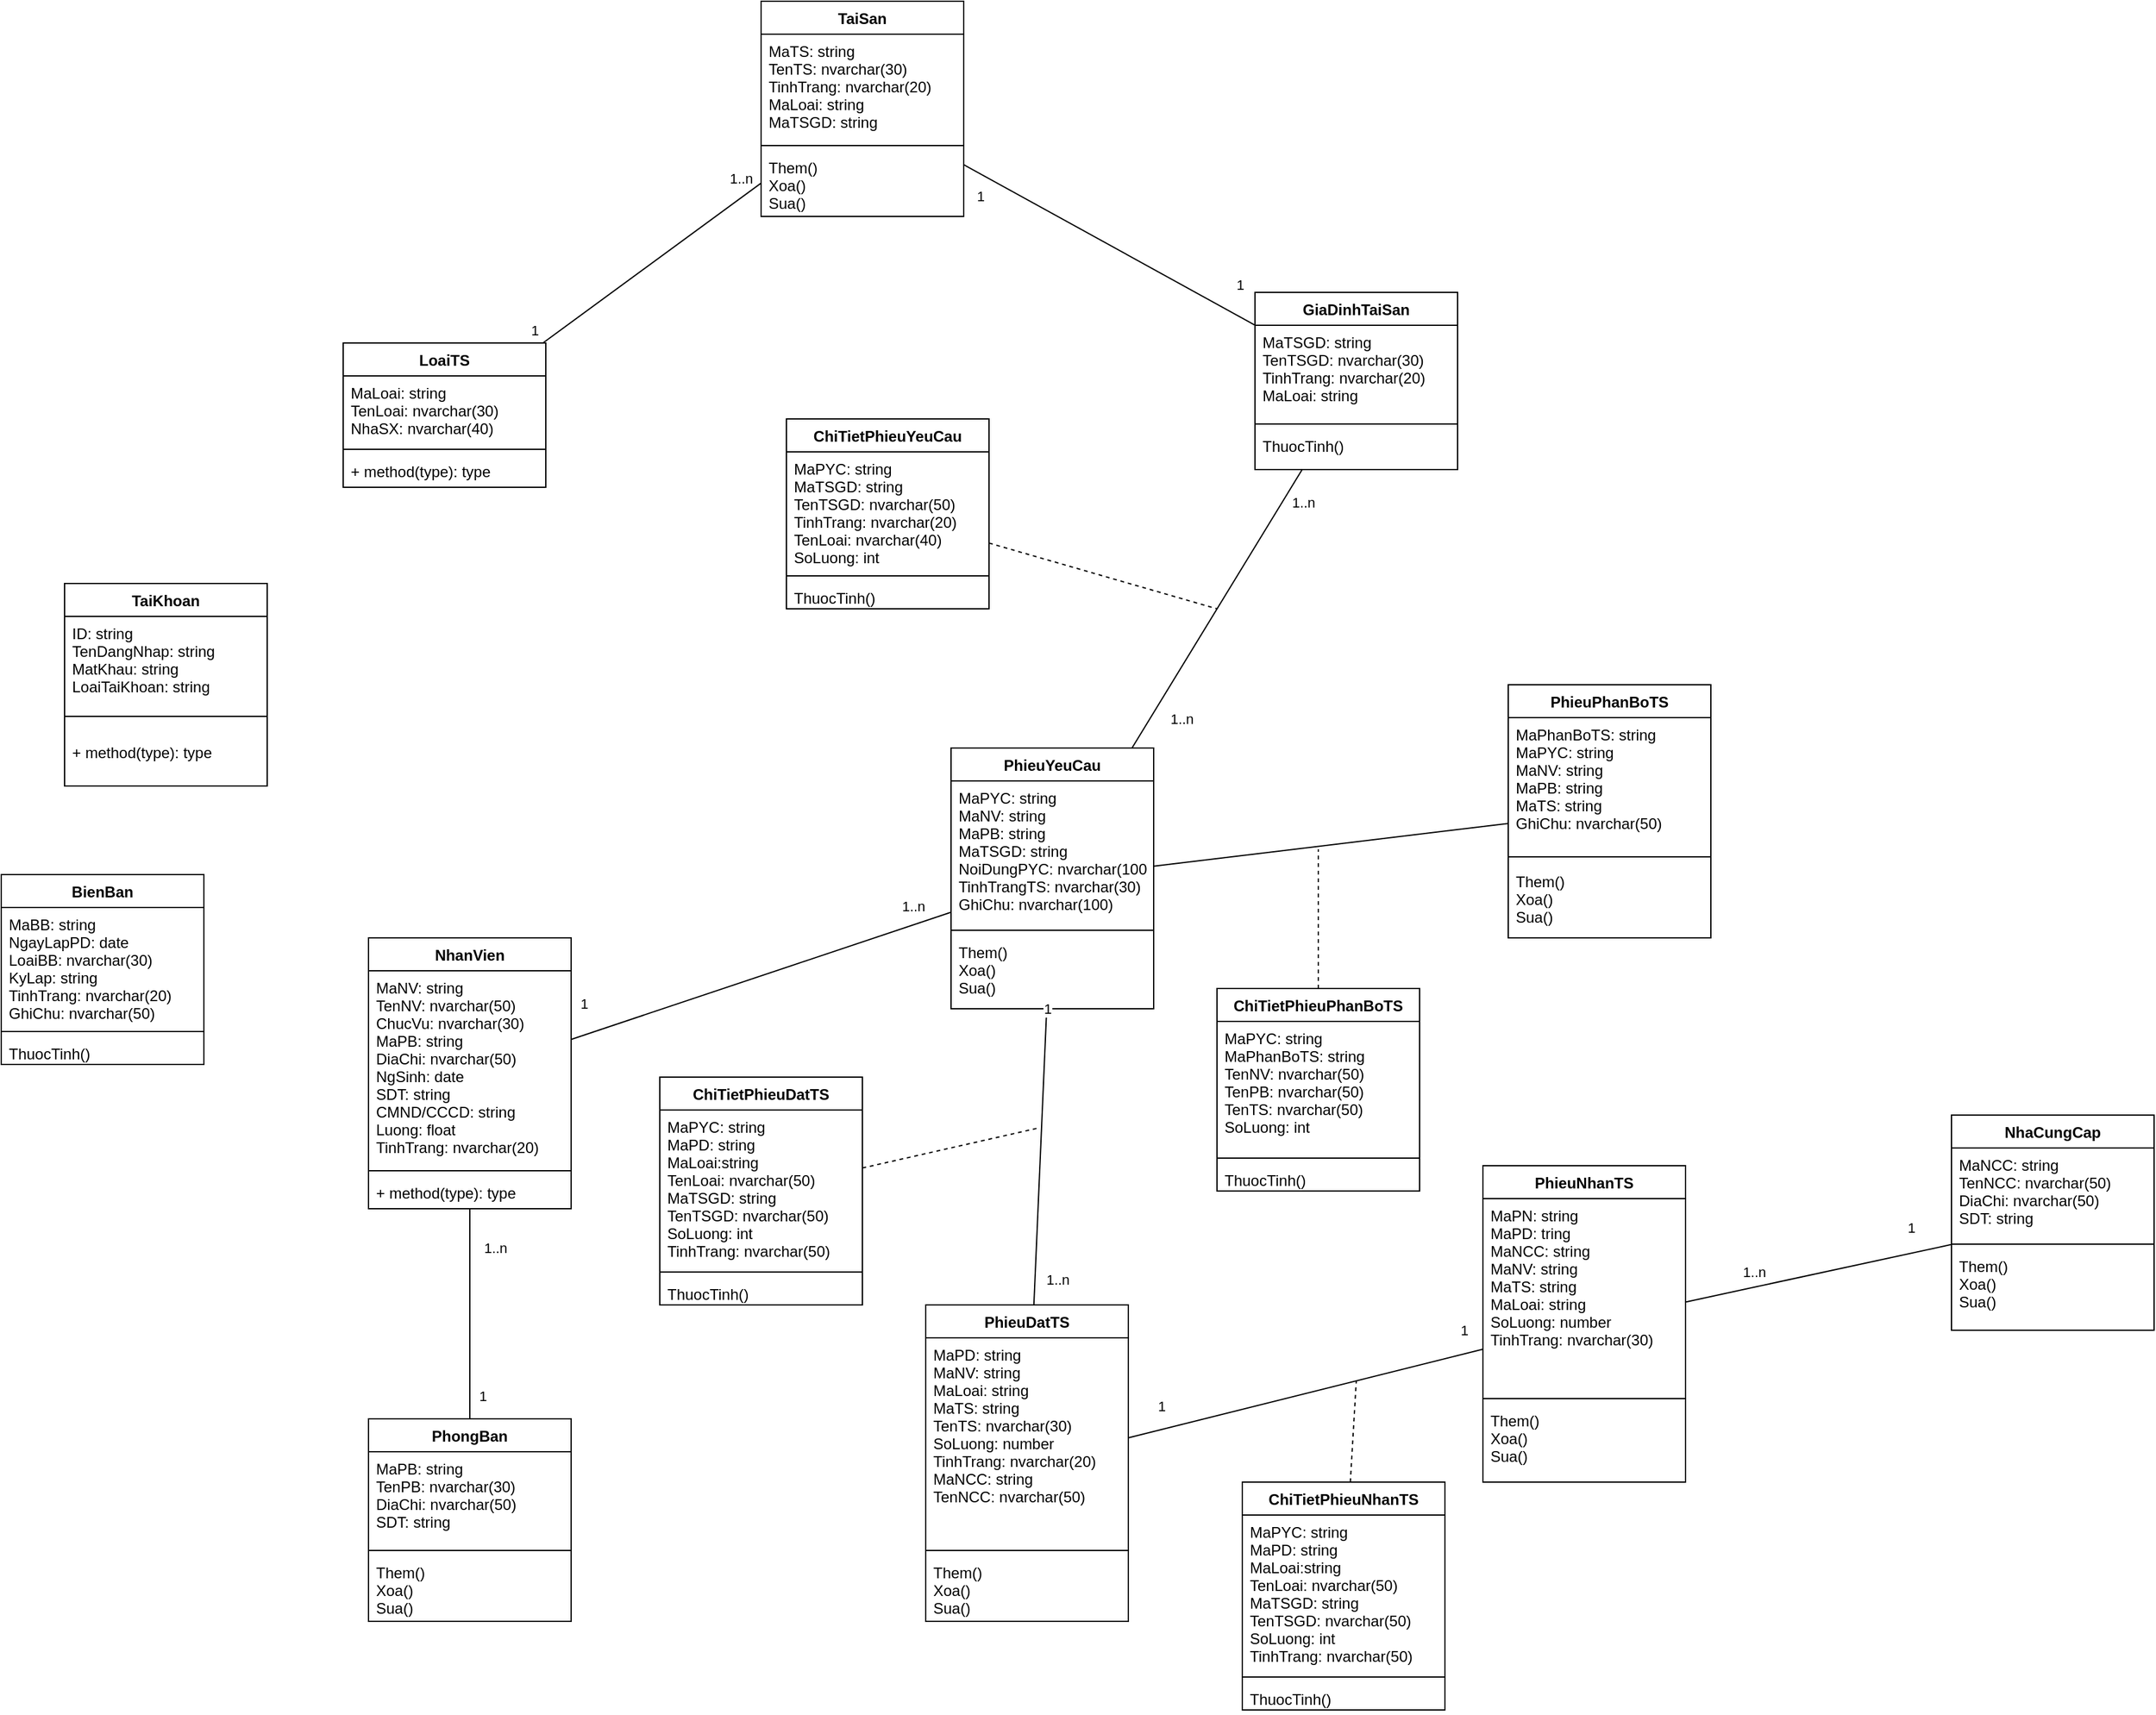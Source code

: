 <mxfile version="14.1.1" type="device"><diagram id="C5RBs43oDa-KdzZeNtuy" name="Page-1"><mxGraphModel dx="1775" dy="1783" grid="1" gridSize="10" guides="1" tooltips="1" connect="1" arrows="1" fold="1" page="1" pageScale="1" pageWidth="827" pageHeight="1169" math="0" shadow="0"><root><mxCell id="WIyWlLk6GJQsqaUBKTNV-0"/><mxCell id="WIyWlLk6GJQsqaUBKTNV-1" parent="WIyWlLk6GJQsqaUBKTNV-0"/><mxCell id="MiIawQDT_a8-We8FYFTB-9" value="NhanVien" style="swimlane;fontStyle=1;align=center;verticalAlign=top;childLayout=stackLayout;horizontal=1;startSize=26;horizontalStack=0;resizeParent=1;resizeParentMax=0;resizeLast=0;collapsible=1;marginBottom=0;" parent="WIyWlLk6GJQsqaUBKTNV-1" vertex="1"><mxGeometry x="30" y="200" width="160" height="214" as="geometry"/></mxCell><mxCell id="MiIawQDT_a8-We8FYFTB-10" value="MaNV: string&#10;TenNV: nvarchar(50)&#10;ChucVu: nvarchar(30)&#10;MaPB: string&#10;DiaChi: nvarchar(50)&#10;NgSinh: date&#10;SDT: string&#10;CMND/CCCD: string&#10;Luong: float&#10;TinhTrang: nvarchar(20)" style="text;strokeColor=none;fillColor=none;align=left;verticalAlign=top;spacingLeft=4;spacingRight=4;overflow=hidden;rotatable=0;points=[[0,0.5],[1,0.5]];portConstraint=eastwest;" parent="MiIawQDT_a8-We8FYFTB-9" vertex="1"><mxGeometry y="26" width="160" height="154" as="geometry"/></mxCell><mxCell id="MiIawQDT_a8-We8FYFTB-11" value="" style="line;strokeWidth=1;fillColor=none;align=left;verticalAlign=middle;spacingTop=-1;spacingLeft=3;spacingRight=3;rotatable=0;labelPosition=right;points=[];portConstraint=eastwest;" parent="MiIawQDT_a8-We8FYFTB-9" vertex="1"><mxGeometry y="180" width="160" height="8" as="geometry"/></mxCell><mxCell id="MiIawQDT_a8-We8FYFTB-12" value="+ method(type): type" style="text;strokeColor=none;fillColor=none;align=left;verticalAlign=top;spacingLeft=4;spacingRight=4;overflow=hidden;rotatable=0;points=[[0,0.5],[1,0.5]];portConstraint=eastwest;" parent="MiIawQDT_a8-We8FYFTB-9" vertex="1"><mxGeometry y="188" width="160" height="26" as="geometry"/></mxCell><mxCell id="MiIawQDT_a8-We8FYFTB-13" value="PhongBan" style="swimlane;fontStyle=1;align=center;verticalAlign=top;childLayout=stackLayout;horizontal=1;startSize=26;horizontalStack=0;resizeParent=1;resizeParentMax=0;resizeLast=0;collapsible=1;marginBottom=0;" parent="WIyWlLk6GJQsqaUBKTNV-1" vertex="1"><mxGeometry x="30" y="580" width="160" height="160" as="geometry"/></mxCell><mxCell id="MiIawQDT_a8-We8FYFTB-14" value="MaPB: string&#10;TenPB: nvarchar(30)&#10;DiaChi: nvarchar(50)&#10;SDT: string" style="text;strokeColor=none;fillColor=none;align=left;verticalAlign=top;spacingLeft=4;spacingRight=4;overflow=hidden;rotatable=0;points=[[0,0.5],[1,0.5]];portConstraint=eastwest;" parent="MiIawQDT_a8-We8FYFTB-13" vertex="1"><mxGeometry y="26" width="160" height="74" as="geometry"/></mxCell><mxCell id="MiIawQDT_a8-We8FYFTB-15" value="" style="line;strokeWidth=1;fillColor=none;align=left;verticalAlign=middle;spacingTop=-1;spacingLeft=3;spacingRight=3;rotatable=0;labelPosition=right;points=[];portConstraint=eastwest;" parent="MiIawQDT_a8-We8FYFTB-13" vertex="1"><mxGeometry y="100" width="160" height="8" as="geometry"/></mxCell><mxCell id="MiIawQDT_a8-We8FYFTB-16" value="Them()&#10;Xoa()&#10;Sua()" style="text;strokeColor=none;fillColor=none;align=left;verticalAlign=top;spacingLeft=4;spacingRight=4;overflow=hidden;rotatable=0;points=[[0,0.5],[1,0.5]];portConstraint=eastwest;" parent="MiIawQDT_a8-We8FYFTB-13" vertex="1"><mxGeometry y="108" width="160" height="52" as="geometry"/></mxCell><mxCell id="MiIawQDT_a8-We8FYFTB-17" value="TaiSan" style="swimlane;fontStyle=1;align=center;verticalAlign=top;childLayout=stackLayout;horizontal=1;startSize=26;horizontalStack=0;resizeParent=1;resizeParentMax=0;resizeLast=0;collapsible=1;marginBottom=0;" parent="WIyWlLk6GJQsqaUBKTNV-1" vertex="1"><mxGeometry x="340" y="-540" width="160" height="170" as="geometry"/></mxCell><mxCell id="MiIawQDT_a8-We8FYFTB-18" value="MaTS: string&#10;TenTS: nvarchar(30)&#10;TinhTrang: nvarchar(20)&#10;MaLoai: string&#10;MaTSGD: string" style="text;strokeColor=none;fillColor=none;align=left;verticalAlign=top;spacingLeft=4;spacingRight=4;overflow=hidden;rotatable=0;points=[[0,0.5],[1,0.5]];portConstraint=eastwest;" parent="MiIawQDT_a8-We8FYFTB-17" vertex="1"><mxGeometry y="26" width="160" height="84" as="geometry"/></mxCell><mxCell id="MiIawQDT_a8-We8FYFTB-19" value="" style="line;strokeWidth=1;fillColor=none;align=left;verticalAlign=middle;spacingTop=-1;spacingLeft=3;spacingRight=3;rotatable=0;labelPosition=right;points=[];portConstraint=eastwest;" parent="MiIawQDT_a8-We8FYFTB-17" vertex="1"><mxGeometry y="110" width="160" height="8" as="geometry"/></mxCell><mxCell id="MiIawQDT_a8-We8FYFTB-20" value="Them()&#10;Xoa()&#10;Sua()" style="text;strokeColor=none;fillColor=none;align=left;verticalAlign=top;spacingLeft=4;spacingRight=4;overflow=hidden;rotatable=0;points=[[0,0.5],[1,0.5]];portConstraint=eastwest;" parent="MiIawQDT_a8-We8FYFTB-17" vertex="1"><mxGeometry y="118" width="160" height="52" as="geometry"/></mxCell><mxCell id="MiIawQDT_a8-We8FYFTB-22" value="PhieuYeuCau" style="swimlane;fontStyle=1;align=center;verticalAlign=top;childLayout=stackLayout;horizontal=1;startSize=26;horizontalStack=0;resizeParent=1;resizeParentMax=0;resizeLast=0;collapsible=1;marginBottom=0;" parent="WIyWlLk6GJQsqaUBKTNV-1" vertex="1"><mxGeometry x="490" y="50" width="160" height="206" as="geometry"/></mxCell><mxCell id="MiIawQDT_a8-We8FYFTB-23" value="MaPYC: string&#10;MaNV: string&#10;MaPB: string&#10;MaTSGD: string&#10;NoiDungPYC: nvarchar(100)&#10;TinhTrangTS: nvarchar(30)&#10;GhiChu: nvarchar(100)" style="text;strokeColor=none;fillColor=none;align=left;verticalAlign=top;spacingLeft=4;spacingRight=4;overflow=hidden;rotatable=0;points=[[0,0.5],[1,0.5]];portConstraint=eastwest;" parent="MiIawQDT_a8-We8FYFTB-22" vertex="1"><mxGeometry y="26" width="160" height="114" as="geometry"/></mxCell><mxCell id="MiIawQDT_a8-We8FYFTB-24" value="" style="line;strokeWidth=1;fillColor=none;align=left;verticalAlign=middle;spacingTop=-1;spacingLeft=3;spacingRight=3;rotatable=0;labelPosition=right;points=[];portConstraint=eastwest;" parent="MiIawQDT_a8-We8FYFTB-22" vertex="1"><mxGeometry y="140" width="160" height="8" as="geometry"/></mxCell><mxCell id="MiIawQDT_a8-We8FYFTB-25" value="Them()&#10;Xoa()&#10;Sua()" style="text;strokeColor=none;fillColor=none;align=left;verticalAlign=top;spacingLeft=4;spacingRight=4;overflow=hidden;rotatable=0;points=[[0,0.5],[1,0.5]];portConstraint=eastwest;" parent="MiIawQDT_a8-We8FYFTB-22" vertex="1"><mxGeometry y="148" width="160" height="58" as="geometry"/></mxCell><mxCell id="MiIawQDT_a8-We8FYFTB-26" value="PhieuDatTS" style="swimlane;fontStyle=1;align=center;verticalAlign=top;childLayout=stackLayout;horizontal=1;startSize=26;horizontalStack=0;resizeParent=1;resizeParentMax=0;resizeLast=0;collapsible=1;marginBottom=0;" parent="WIyWlLk6GJQsqaUBKTNV-1" vertex="1"><mxGeometry x="470" y="490" width="160" height="250" as="geometry"/></mxCell><mxCell id="MiIawQDT_a8-We8FYFTB-27" value="MaPD: string&#10;MaNV: string&#10;MaLoai: string&#10;MaTS: string&#10;TenTS: nvarchar(30)&#10;SoLuong: number&#10;TinhTrang: nvarchar(20)&#10;MaNCC: string&#10;TenNCC: nvarchar(50)" style="text;strokeColor=none;fillColor=none;align=left;verticalAlign=top;spacingLeft=4;spacingRight=4;overflow=hidden;rotatable=0;points=[[0,0.5],[1,0.5]];portConstraint=eastwest;" parent="MiIawQDT_a8-We8FYFTB-26" vertex="1"><mxGeometry y="26" width="160" height="164" as="geometry"/></mxCell><mxCell id="MiIawQDT_a8-We8FYFTB-28" value="" style="line;strokeWidth=1;fillColor=none;align=left;verticalAlign=middle;spacingTop=-1;spacingLeft=3;spacingRight=3;rotatable=0;labelPosition=right;points=[];portConstraint=eastwest;" parent="MiIawQDT_a8-We8FYFTB-26" vertex="1"><mxGeometry y="190" width="160" height="8" as="geometry"/></mxCell><mxCell id="MiIawQDT_a8-We8FYFTB-29" value="Them()&#10;Xoa()&#10;Sua()" style="text;strokeColor=none;fillColor=none;align=left;verticalAlign=top;spacingLeft=4;spacingRight=4;overflow=hidden;rotatable=0;points=[[0,0.5],[1,0.5]];portConstraint=eastwest;" parent="MiIawQDT_a8-We8FYFTB-26" vertex="1"><mxGeometry y="198" width="160" height="52" as="geometry"/></mxCell><mxCell id="MiIawQDT_a8-We8FYFTB-30" value="PhieuNhanTS" style="swimlane;fontStyle=1;align=center;verticalAlign=top;childLayout=stackLayout;horizontal=1;startSize=26;horizontalStack=0;resizeParent=1;resizeParentMax=0;resizeLast=0;collapsible=1;marginBottom=0;" parent="WIyWlLk6GJQsqaUBKTNV-1" vertex="1"><mxGeometry x="910" y="380" width="160" height="250" as="geometry"/></mxCell><mxCell id="MiIawQDT_a8-We8FYFTB-31" value="MaPN: string&#10;MaPD: tring&#10;MaNCC: string&#10;MaNV: string&#10;MaTS: string&#10;MaLoai: string&#10;SoLuong: number&#10;TinhTrang: nvarchar(30)" style="text;strokeColor=none;fillColor=none;align=left;verticalAlign=top;spacingLeft=4;spacingRight=4;overflow=hidden;rotatable=0;points=[[0,0.5],[1,0.5]];portConstraint=eastwest;" parent="MiIawQDT_a8-We8FYFTB-30" vertex="1"><mxGeometry y="26" width="160" height="154" as="geometry"/></mxCell><mxCell id="MiIawQDT_a8-We8FYFTB-32" value="" style="line;strokeWidth=1;fillColor=none;align=left;verticalAlign=middle;spacingTop=-1;spacingLeft=3;spacingRight=3;rotatable=0;labelPosition=right;points=[];portConstraint=eastwest;" parent="MiIawQDT_a8-We8FYFTB-30" vertex="1"><mxGeometry y="180" width="160" height="8" as="geometry"/></mxCell><mxCell id="MiIawQDT_a8-We8FYFTB-33" value="Them()&#10;Xoa()&#10;Sua()" style="text;strokeColor=none;fillColor=none;align=left;verticalAlign=top;spacingLeft=4;spacingRight=4;overflow=hidden;rotatable=0;points=[[0,0.5],[1,0.5]];portConstraint=eastwest;" parent="MiIawQDT_a8-We8FYFTB-30" vertex="1"><mxGeometry y="188" width="160" height="62" as="geometry"/></mxCell><mxCell id="MiIawQDT_a8-We8FYFTB-34" value="PhieuPhanBoTS" style="swimlane;fontStyle=1;align=center;verticalAlign=top;childLayout=stackLayout;horizontal=1;startSize=26;horizontalStack=0;resizeParent=1;resizeParentMax=0;resizeLast=0;collapsible=1;marginBottom=0;" parent="WIyWlLk6GJQsqaUBKTNV-1" vertex="1"><mxGeometry x="930" width="160" height="200" as="geometry"/></mxCell><mxCell id="MiIawQDT_a8-We8FYFTB-35" value="MaPhanBoTS: string&#10;MaPYC: string&#10;MaNV: string&#10;MaPB: string&#10;MaTS: string&#10;GhiChu: nvarchar(50)" style="text;strokeColor=none;fillColor=none;align=left;verticalAlign=top;spacingLeft=4;spacingRight=4;overflow=hidden;rotatable=0;points=[[0,0.5],[1,0.5]];portConstraint=eastwest;" parent="MiIawQDT_a8-We8FYFTB-34" vertex="1"><mxGeometry y="26" width="160" height="104" as="geometry"/></mxCell><mxCell id="MiIawQDT_a8-We8FYFTB-36" value="" style="line;strokeWidth=1;fillColor=none;align=left;verticalAlign=middle;spacingTop=-1;spacingLeft=3;spacingRight=3;rotatable=0;labelPosition=right;points=[];portConstraint=eastwest;" parent="MiIawQDT_a8-We8FYFTB-34" vertex="1"><mxGeometry y="130" width="160" height="12" as="geometry"/></mxCell><mxCell id="MiIawQDT_a8-We8FYFTB-37" value="Them()&#10;Xoa()&#10;Sua()" style="text;strokeColor=none;fillColor=none;align=left;verticalAlign=top;spacingLeft=4;spacingRight=4;overflow=hidden;rotatable=0;points=[[0,0.5],[1,0.5]];portConstraint=eastwest;" parent="MiIawQDT_a8-We8FYFTB-34" vertex="1"><mxGeometry y="142" width="160" height="58" as="geometry"/></mxCell><mxCell id="MiIawQDT_a8-We8FYFTB-38" value="NhaCungCap" style="swimlane;fontStyle=1;align=center;verticalAlign=top;childLayout=stackLayout;horizontal=1;startSize=26;horizontalStack=0;resizeParent=1;resizeParentMax=0;resizeLast=0;collapsible=1;marginBottom=0;" parent="WIyWlLk6GJQsqaUBKTNV-1" vertex="1"><mxGeometry x="1280" y="340" width="160" height="170" as="geometry"/></mxCell><mxCell id="MiIawQDT_a8-We8FYFTB-39" value="MaNCC: string&#10;TenNCC: nvarchar(50)&#10;DiaChi: nvarchar(50)&#10;SDT: string" style="text;strokeColor=none;fillColor=none;align=left;verticalAlign=top;spacingLeft=4;spacingRight=4;overflow=hidden;rotatable=0;points=[[0,0.5],[1,0.5]];portConstraint=eastwest;" parent="MiIawQDT_a8-We8FYFTB-38" vertex="1"><mxGeometry y="26" width="160" height="72" as="geometry"/></mxCell><mxCell id="MiIawQDT_a8-We8FYFTB-40" value="" style="line;strokeWidth=1;fillColor=none;align=left;verticalAlign=middle;spacingTop=-1;spacingLeft=3;spacingRight=3;rotatable=0;labelPosition=right;points=[];portConstraint=eastwest;" parent="MiIawQDT_a8-We8FYFTB-38" vertex="1"><mxGeometry y="98" width="160" height="8" as="geometry"/></mxCell><mxCell id="MiIawQDT_a8-We8FYFTB-41" value="Them()&#10;Xoa()&#10;Sua()" style="text;strokeColor=none;fillColor=none;align=left;verticalAlign=top;spacingLeft=4;spacingRight=4;overflow=hidden;rotatable=0;points=[[0,0.5],[1,0.5]];portConstraint=eastwest;" parent="MiIawQDT_a8-We8FYFTB-38" vertex="1"><mxGeometry y="106" width="160" height="64" as="geometry"/></mxCell><mxCell id="MiIawQDT_a8-We8FYFTB-42" value="LoaiTS" style="swimlane;fontStyle=1;align=center;verticalAlign=top;childLayout=stackLayout;horizontal=1;startSize=26;horizontalStack=0;resizeParent=1;resizeParentMax=0;resizeLast=0;collapsible=1;marginBottom=0;" parent="WIyWlLk6GJQsqaUBKTNV-1" vertex="1"><mxGeometry x="10" y="-270" width="160" height="114" as="geometry"/></mxCell><mxCell id="MiIawQDT_a8-We8FYFTB-43" value="MaLoai: string&#10;TenLoai: nvarchar(30)&#10;NhaSX: nvarchar(40)" style="text;strokeColor=none;fillColor=none;align=left;verticalAlign=top;spacingLeft=4;spacingRight=4;overflow=hidden;rotatable=0;points=[[0,0.5],[1,0.5]];portConstraint=eastwest;" parent="MiIawQDT_a8-We8FYFTB-42" vertex="1"><mxGeometry y="26" width="160" height="54" as="geometry"/></mxCell><mxCell id="MiIawQDT_a8-We8FYFTB-44" value="" style="line;strokeWidth=1;fillColor=none;align=left;verticalAlign=middle;spacingTop=-1;spacingLeft=3;spacingRight=3;rotatable=0;labelPosition=right;points=[];portConstraint=eastwest;" parent="MiIawQDT_a8-We8FYFTB-42" vertex="1"><mxGeometry y="80" width="160" height="8" as="geometry"/></mxCell><mxCell id="MiIawQDT_a8-We8FYFTB-45" value="+ method(type): type" style="text;strokeColor=none;fillColor=none;align=left;verticalAlign=top;spacingLeft=4;spacingRight=4;overflow=hidden;rotatable=0;points=[[0,0.5],[1,0.5]];portConstraint=eastwest;" parent="MiIawQDT_a8-We8FYFTB-42" vertex="1"><mxGeometry y="88" width="160" height="26" as="geometry"/></mxCell><mxCell id="MiIawQDT_a8-We8FYFTB-47" value="" style="text;strokeColor=none;fillColor=none;align=left;verticalAlign=middle;spacingTop=-1;spacingLeft=4;spacingRight=4;rotatable=0;labelPosition=right;points=[];portConstraint=eastwest;" parent="WIyWlLk6GJQsqaUBKTNV-1" vertex="1"><mxGeometry x="450" y="340" width="20" height="14" as="geometry"/></mxCell><mxCell id="MiIawQDT_a8-We8FYFTB-51" value="" style="endArrow=none;html=1;" parent="WIyWlLk6GJQsqaUBKTNV-1" source="MiIawQDT_a8-We8FYFTB-13" target="MiIawQDT_a8-We8FYFTB-9" edge="1"><mxGeometry width="50" height="50" relative="1" as="geometry"><mxPoint x="70" y="450" as="sourcePoint"/><mxPoint x="120" y="400" as="targetPoint"/></mxGeometry></mxCell><mxCell id="daXrN2z2D-HtBS0kSB6Z-8" value="1" style="edgeLabel;html=1;align=center;verticalAlign=middle;resizable=0;points=[];" parent="MiIawQDT_a8-We8FYFTB-51" vertex="1" connectable="0"><mxGeometry x="-0.752" y="-3" relative="1" as="geometry"><mxPoint x="7" y="1.83" as="offset"/></mxGeometry></mxCell><mxCell id="daXrN2z2D-HtBS0kSB6Z-9" value="1..n" style="edgeLabel;html=1;align=center;verticalAlign=middle;resizable=0;points=[];" parent="MiIawQDT_a8-We8FYFTB-51" vertex="1" connectable="0"><mxGeometry x="0.624" y="1" relative="1" as="geometry"><mxPoint x="21" as="offset"/></mxGeometry></mxCell><mxCell id="MiIawQDT_a8-We8FYFTB-52" value="" style="endArrow=none;html=1;" parent="WIyWlLk6GJQsqaUBKTNV-1" source="MiIawQDT_a8-We8FYFTB-22" target="MiIawQDT_a8-We8FYFTB-34" edge="1"><mxGeometry width="50" height="50" relative="1" as="geometry"><mxPoint x="430" y="380" as="sourcePoint"/><mxPoint x="480" y="330" as="targetPoint"/></mxGeometry></mxCell><mxCell id="MiIawQDT_a8-We8FYFTB-53" value="" style="endArrow=none;html=1;" parent="WIyWlLk6GJQsqaUBKTNV-1" source="MiIawQDT_a8-We8FYFTB-9" target="MiIawQDT_a8-We8FYFTB-22" edge="1"><mxGeometry width="50" height="50" relative="1" as="geometry"><mxPoint x="430" y="380" as="sourcePoint"/><mxPoint x="480" y="330" as="targetPoint"/></mxGeometry></mxCell><mxCell id="daXrN2z2D-HtBS0kSB6Z-10" value="1..n" style="edgeLabel;html=1;align=center;verticalAlign=middle;resizable=0;points=[];" parent="MiIawQDT_a8-We8FYFTB-53" vertex="1" connectable="0"><mxGeometry x="-0.137" y="1" relative="1" as="geometry"><mxPoint x="141.02" y="-61.44" as="offset"/></mxGeometry></mxCell><mxCell id="daXrN2z2D-HtBS0kSB6Z-11" value="1" style="edgeLabel;html=1;align=center;verticalAlign=middle;resizable=0;points=[];" parent="MiIawQDT_a8-We8FYFTB-53" vertex="1" connectable="0"><mxGeometry x="0.559" y="2" relative="1" as="geometry"><mxPoint x="-223.23" y="51.79" as="offset"/></mxGeometry></mxCell><mxCell id="MiIawQDT_a8-We8FYFTB-54" value="" style="endArrow=none;html=1;" parent="WIyWlLk6GJQsqaUBKTNV-1" source="MiIawQDT_a8-We8FYFTB-42" target="MiIawQDT_a8-We8FYFTB-17" edge="1"><mxGeometry width="50" height="50" relative="1" as="geometry"><mxPoint x="430" y="200" as="sourcePoint"/><mxPoint x="480" y="150" as="targetPoint"/></mxGeometry></mxCell><mxCell id="daXrN2z2D-HtBS0kSB6Z-4" value="1" style="edgeLabel;html=1;align=center;verticalAlign=middle;resizable=0;points=[];" parent="MiIawQDT_a8-We8FYFTB-54" vertex="1" connectable="0"><mxGeometry x="0.183" relative="1" as="geometry"><mxPoint x="-109.24" y="64.44" as="offset"/></mxGeometry></mxCell><mxCell id="daXrN2z2D-HtBS0kSB6Z-5" value="1..n" style="edgeLabel;html=1;align=center;verticalAlign=middle;resizable=0;points=[];" parent="MiIawQDT_a8-We8FYFTB-54" vertex="1" connectable="0"><mxGeometry x="0.632" relative="1" as="geometry"><mxPoint x="15.57" y="-27.03" as="offset"/></mxGeometry></mxCell><mxCell id="MiIawQDT_a8-We8FYFTB-56" value="" style="endArrow=none;html=1;" parent="WIyWlLk6GJQsqaUBKTNV-1" source="MiIawQDT_a8-We8FYFTB-38" target="MiIawQDT_a8-We8FYFTB-30" edge="1"><mxGeometry width="50" height="50" relative="1" as="geometry"><mxPoint x="420" y="340" as="sourcePoint"/><mxPoint x="470" y="290" as="targetPoint"/></mxGeometry></mxCell><mxCell id="daXrN2z2D-HtBS0kSB6Z-16" value="1..n" style="edgeLabel;html=1;align=center;verticalAlign=middle;resizable=0;points=[];" parent="MiIawQDT_a8-We8FYFTB-56" vertex="1" connectable="0"><mxGeometry x="0.274" relative="1" as="geometry"><mxPoint x="-22.5" y="-7" as="offset"/></mxGeometry></mxCell><mxCell id="daXrN2z2D-HtBS0kSB6Z-17" value="1" style="edgeLabel;html=1;align=center;verticalAlign=middle;resizable=0;points=[];" parent="MiIawQDT_a8-We8FYFTB-56" vertex="1" connectable="0"><mxGeometry x="-0.504" relative="1" as="geometry"><mxPoint x="19.95" y="-24.99" as="offset"/></mxGeometry></mxCell><mxCell id="MiIawQDT_a8-We8FYFTB-57" value="" style="endArrow=none;html=1;" parent="WIyWlLk6GJQsqaUBKTNV-1" source="MiIawQDT_a8-We8FYFTB-22" target="MiIawQDT_a8-We8FYFTB-26" edge="1"><mxGeometry width="50" height="50" relative="1" as="geometry"><mxPoint x="420" y="340" as="sourcePoint"/><mxPoint x="470" y="290" as="targetPoint"/></mxGeometry></mxCell><mxCell id="daXrN2z2D-HtBS0kSB6Z-12" value="1..n" style="edgeLabel;html=1;align=center;verticalAlign=middle;resizable=0;points=[];" parent="MiIawQDT_a8-We8FYFTB-57" vertex="1" connectable="0"><mxGeometry x="-0.22" y="1" relative="1" as="geometry"><mxPoint x="11.64" y="122.36" as="offset"/></mxGeometry></mxCell><mxCell id="daXrN2z2D-HtBS0kSB6Z-13" value="1" style="edgeLabel;html=1;align=center;verticalAlign=middle;resizable=0;points=[];" parent="MiIawQDT_a8-We8FYFTB-57" vertex="1" connectable="0"><mxGeometry x="-0.867" y="1" relative="1" as="geometry"><mxPoint y="-16.07" as="offset"/></mxGeometry></mxCell><mxCell id="MiIawQDT_a8-We8FYFTB-58" value="" style="endArrow=none;html=1;" parent="WIyWlLk6GJQsqaUBKTNV-1" source="MiIawQDT_a8-We8FYFTB-26" target="MiIawQDT_a8-We8FYFTB-30" edge="1"><mxGeometry width="50" height="50" relative="1" as="geometry"><mxPoint x="420" y="530" as="sourcePoint"/><mxPoint x="470" y="480" as="targetPoint"/></mxGeometry></mxCell><mxCell id="daXrN2z2D-HtBS0kSB6Z-14" value="1" style="edgeLabel;html=1;align=center;verticalAlign=middle;resizable=0;points=[];" parent="MiIawQDT_a8-We8FYFTB-58" vertex="1" connectable="0"><mxGeometry x="0.169" y="-1" relative="1" as="geometry"><mxPoint x="100.62" y="-45.07" as="offset"/></mxGeometry></mxCell><mxCell id="daXrN2z2D-HtBS0kSB6Z-15" value="1" style="edgeLabel;html=1;align=center;verticalAlign=middle;resizable=0;points=[];" parent="MiIawQDT_a8-We8FYFTB-58" vertex="1" connectable="0"><mxGeometry x="-0.247" y="3" relative="1" as="geometry"><mxPoint x="-79" y="4.29" as="offset"/></mxGeometry></mxCell><mxCell id="MiIawQDT_a8-We8FYFTB-5" value="TaiKhoan" style="swimlane;fontStyle=1;align=center;verticalAlign=top;childLayout=stackLayout;horizontal=1;startSize=26;horizontalStack=0;resizeParent=1;resizeParentMax=0;resizeLast=0;collapsible=1;marginBottom=0;" parent="WIyWlLk6GJQsqaUBKTNV-1" vertex="1"><mxGeometry x="-210" y="-80" width="160" height="160" as="geometry"/></mxCell><mxCell id="MiIawQDT_a8-We8FYFTB-6" value="ID: string&#10;TenDangNhap: string&#10;MatKhau: string&#10;LoaiTaiKhoan: string" style="text;strokeColor=none;fillColor=none;align=left;verticalAlign=top;spacingLeft=4;spacingRight=4;overflow=hidden;rotatable=0;points=[[0,0.5],[1,0.5]];portConstraint=eastwest;" parent="MiIawQDT_a8-We8FYFTB-5" vertex="1"><mxGeometry y="26" width="160" height="64" as="geometry"/></mxCell><mxCell id="MiIawQDT_a8-We8FYFTB-7" value="" style="line;strokeWidth=1;fillColor=none;align=left;verticalAlign=middle;spacingTop=-1;spacingLeft=3;spacingRight=3;rotatable=0;labelPosition=right;points=[];portConstraint=eastwest;" parent="MiIawQDT_a8-We8FYFTB-5" vertex="1"><mxGeometry y="90" width="160" height="30" as="geometry"/></mxCell><mxCell id="daXrN2z2D-HtBS0kSB6Z-1" value="+ method(type): type" style="text;strokeColor=none;fillColor=none;align=left;verticalAlign=top;spacingLeft=4;spacingRight=4;overflow=hidden;rotatable=0;points=[[0,0.5],[1,0.5]];portConstraint=eastwest;" parent="MiIawQDT_a8-We8FYFTB-5" vertex="1"><mxGeometry y="120" width="160" height="40" as="geometry"/></mxCell><mxCell id="2r_jTbqR5CNxJDaDkbkw-1" value="" style="endArrow=none;html=1;" parent="WIyWlLk6GJQsqaUBKTNV-1" source="2r_jTbqR5CNxJDaDkbkw-4" target="MiIawQDT_a8-We8FYFTB-22" edge="1"><mxGeometry width="50" height="50" relative="1" as="geometry"><mxPoint x="430" y="200" as="sourcePoint"/><mxPoint x="450" y="-39.828" as="targetPoint"/></mxGeometry></mxCell><mxCell id="2r_jTbqR5CNxJDaDkbkw-2" value="1..n" style="edgeLabel;html=1;align=center;verticalAlign=middle;resizable=0;points=[];" parent="2r_jTbqR5CNxJDaDkbkw-1" vertex="1" connectable="0"><mxGeometry x="-0.463" y="1" relative="1" as="geometry"><mxPoint x="35.41" y="-33.55" as="offset"/></mxGeometry></mxCell><mxCell id="2r_jTbqR5CNxJDaDkbkw-3" value="1..n" style="edgeLabel;html=1;align=center;verticalAlign=middle;resizable=0;points=[];" parent="2r_jTbqR5CNxJDaDkbkw-1" vertex="1" connectable="0"><mxGeometry x="0.577" y="-1" relative="1" as="geometry"><mxPoint x="11.07" y="23.97" as="offset"/></mxGeometry></mxCell><mxCell id="2r_jTbqR5CNxJDaDkbkw-4" value="GiaDinhTaiSan" style="swimlane;fontStyle=1;align=center;verticalAlign=top;childLayout=stackLayout;horizontal=1;startSize=26;horizontalStack=0;resizeParent=1;resizeParentMax=0;resizeLast=0;collapsible=1;marginBottom=0;" parent="WIyWlLk6GJQsqaUBKTNV-1" vertex="1"><mxGeometry x="730" y="-310" width="160" height="140" as="geometry"/></mxCell><mxCell id="2r_jTbqR5CNxJDaDkbkw-5" value="MaTSGD: string&#10;TenTSGD: nvarchar(30)&#10;TinhTrang: nvarchar(20)&#10;MaLoai: string" style="text;strokeColor=none;fillColor=none;align=left;verticalAlign=top;spacingLeft=4;spacingRight=4;overflow=hidden;rotatable=0;points=[[0,0.5],[1,0.5]];portConstraint=eastwest;" parent="2r_jTbqR5CNxJDaDkbkw-4" vertex="1"><mxGeometry y="26" width="160" height="74" as="geometry"/></mxCell><mxCell id="2r_jTbqR5CNxJDaDkbkw-6" value="" style="line;strokeWidth=1;fillColor=none;align=left;verticalAlign=middle;spacingTop=-1;spacingLeft=3;spacingRight=3;rotatable=0;labelPosition=right;points=[];portConstraint=eastwest;" parent="2r_jTbqR5CNxJDaDkbkw-4" vertex="1"><mxGeometry y="100" width="160" height="8" as="geometry"/></mxCell><mxCell id="2r_jTbqR5CNxJDaDkbkw-7" value="ThuocTinh()" style="text;strokeColor=none;fillColor=none;align=left;verticalAlign=top;spacingLeft=4;spacingRight=4;overflow=hidden;rotatable=0;points=[[0,0.5],[1,0.5]];portConstraint=eastwest;" parent="2r_jTbqR5CNxJDaDkbkw-4" vertex="1"><mxGeometry y="108" width="160" height="32" as="geometry"/></mxCell><mxCell id="2r_jTbqR5CNxJDaDkbkw-8" value="" style="endArrow=none;html=1;" parent="WIyWlLk6GJQsqaUBKTNV-1" source="2r_jTbqR5CNxJDaDkbkw-4" target="MiIawQDT_a8-We8FYFTB-17" edge="1"><mxGeometry width="50" height="50" relative="1" as="geometry"><mxPoint x="360" y="-250" as="sourcePoint"/><mxPoint x="494" y="-344.959" as="targetPoint"/></mxGeometry></mxCell><mxCell id="2r_jTbqR5CNxJDaDkbkw-9" value="1" style="edgeLabel;html=1;align=center;verticalAlign=middle;resizable=0;points=[];" parent="2r_jTbqR5CNxJDaDkbkw-8" vertex="1" connectable="0"><mxGeometry x="0.338" y="2" relative="1" as="geometry"><mxPoint x="-62.93" y="-19.01" as="offset"/></mxGeometry></mxCell><mxCell id="2r_jTbqR5CNxJDaDkbkw-10" value="1" style="edgeLabel;html=1;align=center;verticalAlign=middle;resizable=0;points=[];" parent="2r_jTbqR5CNxJDaDkbkw-8" vertex="1" connectable="0"><mxGeometry x="-0.631" y="-1" relative="1" as="geometry"><mxPoint x="29.98" y="-7.42" as="offset"/></mxGeometry></mxCell><mxCell id="jEd9_HTbFQJ2m8IXPn6V-0" value="ChiTietPhieuYeuCau" style="swimlane;fontStyle=1;align=center;verticalAlign=top;childLayout=stackLayout;horizontal=1;startSize=26;horizontalStack=0;resizeParent=1;resizeParentMax=0;resizeLast=0;collapsible=1;marginBottom=0;" parent="WIyWlLk6GJQsqaUBKTNV-1" vertex="1"><mxGeometry x="360" y="-210" width="160" height="150" as="geometry"/></mxCell><mxCell id="jEd9_HTbFQJ2m8IXPn6V-1" value="MaPYC: string&#10;MaTSGD: string&#10;TenTSGD: nvarchar(50)&#10;TinhTrang: nvarchar(20)&#10;TenLoai: nvarchar(40)&#10;SoLuong: int" style="text;strokeColor=none;fillColor=none;align=left;verticalAlign=top;spacingLeft=4;spacingRight=4;overflow=hidden;rotatable=0;points=[[0,0.5],[1,0.5]];portConstraint=eastwest;" parent="jEd9_HTbFQJ2m8IXPn6V-0" vertex="1"><mxGeometry y="26" width="160" height="94" as="geometry"/></mxCell><mxCell id="jEd9_HTbFQJ2m8IXPn6V-2" value="" style="line;strokeWidth=1;fillColor=none;align=left;verticalAlign=middle;spacingTop=-1;spacingLeft=3;spacingRight=3;rotatable=0;labelPosition=right;points=[];portConstraint=eastwest;" parent="jEd9_HTbFQJ2m8IXPn6V-0" vertex="1"><mxGeometry y="120" width="160" height="8" as="geometry"/></mxCell><mxCell id="jEd9_HTbFQJ2m8IXPn6V-3" value="ThuocTinh()" style="text;strokeColor=none;fillColor=none;align=left;verticalAlign=top;spacingLeft=4;spacingRight=4;overflow=hidden;rotatable=0;points=[[0,0.5],[1,0.5]];portConstraint=eastwest;" parent="jEd9_HTbFQJ2m8IXPn6V-0" vertex="1"><mxGeometry y="128" width="160" height="22" as="geometry"/></mxCell><mxCell id="jEd9_HTbFQJ2m8IXPn6V-4" value="" style="endArrow=none;dashed=1;html=1;" parent="WIyWlLk6GJQsqaUBKTNV-1" source="jEd9_HTbFQJ2m8IXPn6V-0" edge="1"><mxGeometry width="50" height="50" relative="1" as="geometry"><mxPoint x="490" y="-160" as="sourcePoint"/><mxPoint x="700" y="-60" as="targetPoint"/></mxGeometry></mxCell><mxCell id="jEd9_HTbFQJ2m8IXPn6V-6" value="ChiTietPhieuDatTS" style="swimlane;fontStyle=1;align=center;verticalAlign=top;childLayout=stackLayout;horizontal=1;startSize=26;horizontalStack=0;resizeParent=1;resizeParentMax=0;resizeLast=0;collapsible=1;marginBottom=0;" parent="WIyWlLk6GJQsqaUBKTNV-1" vertex="1"><mxGeometry x="260" y="310" width="160" height="180" as="geometry"/></mxCell><mxCell id="jEd9_HTbFQJ2m8IXPn6V-7" value="MaPYC: string&#10;MaPD: string&#10;MaLoai:string&#10;TenLoai: nvarchar(50)&#10;MaTSGD: string&#10;TenTSGD: nvarchar(50)&#10;SoLuong: int&#10;TinhTrang: nvarchar(50)" style="text;strokeColor=none;fillColor=none;align=left;verticalAlign=top;spacingLeft=4;spacingRight=4;overflow=hidden;rotatable=0;points=[[0,0.5],[1,0.5]];portConstraint=eastwest;" parent="jEd9_HTbFQJ2m8IXPn6V-6" vertex="1"><mxGeometry y="26" width="160" height="124" as="geometry"/></mxCell><mxCell id="jEd9_HTbFQJ2m8IXPn6V-8" value="" style="line;strokeWidth=1;fillColor=none;align=left;verticalAlign=middle;spacingTop=-1;spacingLeft=3;spacingRight=3;rotatable=0;labelPosition=right;points=[];portConstraint=eastwest;" parent="jEd9_HTbFQJ2m8IXPn6V-6" vertex="1"><mxGeometry y="150" width="160" height="8" as="geometry"/></mxCell><mxCell id="jEd9_HTbFQJ2m8IXPn6V-9" value="ThuocTinh()" style="text;strokeColor=none;fillColor=none;align=left;verticalAlign=top;spacingLeft=4;spacingRight=4;overflow=hidden;rotatable=0;points=[[0,0.5],[1,0.5]];portConstraint=eastwest;" parent="jEd9_HTbFQJ2m8IXPn6V-6" vertex="1"><mxGeometry y="158" width="160" height="22" as="geometry"/></mxCell><mxCell id="jEd9_HTbFQJ2m8IXPn6V-10" value="BienBan" style="swimlane;fontStyle=1;align=center;verticalAlign=top;childLayout=stackLayout;horizontal=1;startSize=26;horizontalStack=0;resizeParent=1;resizeParentMax=0;resizeLast=0;collapsible=1;marginBottom=0;" parent="WIyWlLk6GJQsqaUBKTNV-1" vertex="1"><mxGeometry x="-260" y="150" width="160" height="150" as="geometry"/></mxCell><mxCell id="jEd9_HTbFQJ2m8IXPn6V-11" value="MaBB: string&#10;NgayLapPD: date&#10;LoaiBB: nvarchar(30)&#10;KyLap: string&#10;TinhTrang: nvarchar(20)&#10;GhiChu: nvarchar(50)" style="text;strokeColor=none;fillColor=none;align=left;verticalAlign=top;spacingLeft=4;spacingRight=4;overflow=hidden;rotatable=0;points=[[0,0.5],[1,0.5]];portConstraint=eastwest;" parent="jEd9_HTbFQJ2m8IXPn6V-10" vertex="1"><mxGeometry y="26" width="160" height="94" as="geometry"/></mxCell><mxCell id="jEd9_HTbFQJ2m8IXPn6V-12" value="" style="line;strokeWidth=1;fillColor=none;align=left;verticalAlign=middle;spacingTop=-1;spacingLeft=3;spacingRight=3;rotatable=0;labelPosition=right;points=[];portConstraint=eastwest;" parent="jEd9_HTbFQJ2m8IXPn6V-10" vertex="1"><mxGeometry y="120" width="160" height="8" as="geometry"/></mxCell><mxCell id="jEd9_HTbFQJ2m8IXPn6V-13" value="ThuocTinh()" style="text;strokeColor=none;fillColor=none;align=left;verticalAlign=top;spacingLeft=4;spacingRight=4;overflow=hidden;rotatable=0;points=[[0,0.5],[1,0.5]];portConstraint=eastwest;" parent="jEd9_HTbFQJ2m8IXPn6V-10" vertex="1"><mxGeometry y="128" width="160" height="22" as="geometry"/></mxCell><mxCell id="jEd9_HTbFQJ2m8IXPn6V-14" value="ChiTietPhieuNhanTS" style="swimlane;fontStyle=1;align=center;verticalAlign=top;childLayout=stackLayout;horizontal=1;startSize=26;horizontalStack=0;resizeParent=1;resizeParentMax=0;resizeLast=0;collapsible=1;marginBottom=0;" parent="WIyWlLk6GJQsqaUBKTNV-1" vertex="1"><mxGeometry x="720" y="630" width="160" height="180" as="geometry"/></mxCell><mxCell id="jEd9_HTbFQJ2m8IXPn6V-15" value="MaPYC: string&#10;MaPD: string&#10;MaLoai:string&#10;TenLoai: nvarchar(50)&#10;MaTSGD: string&#10;TenTSGD: nvarchar(50)&#10;SoLuong: int&#10;TinhTrang: nvarchar(50)" style="text;strokeColor=none;fillColor=none;align=left;verticalAlign=top;spacingLeft=4;spacingRight=4;overflow=hidden;rotatable=0;points=[[0,0.5],[1,0.5]];portConstraint=eastwest;" parent="jEd9_HTbFQJ2m8IXPn6V-14" vertex="1"><mxGeometry y="26" width="160" height="124" as="geometry"/></mxCell><mxCell id="jEd9_HTbFQJ2m8IXPn6V-16" value="" style="line;strokeWidth=1;fillColor=none;align=left;verticalAlign=middle;spacingTop=-1;spacingLeft=3;spacingRight=3;rotatable=0;labelPosition=right;points=[];portConstraint=eastwest;" parent="jEd9_HTbFQJ2m8IXPn6V-14" vertex="1"><mxGeometry y="150" width="160" height="8" as="geometry"/></mxCell><mxCell id="jEd9_HTbFQJ2m8IXPn6V-17" value="ThuocTinh()" style="text;strokeColor=none;fillColor=none;align=left;verticalAlign=top;spacingLeft=4;spacingRight=4;overflow=hidden;rotatable=0;points=[[0,0.5],[1,0.5]];portConstraint=eastwest;" parent="jEd9_HTbFQJ2m8IXPn6V-14" vertex="1"><mxGeometry y="158" width="160" height="22" as="geometry"/></mxCell><mxCell id="jEd9_HTbFQJ2m8IXPn6V-18" value="ChiTietPhieuPhanBoTS" style="swimlane;fontStyle=1;align=center;verticalAlign=top;childLayout=stackLayout;horizontal=1;startSize=26;horizontalStack=0;resizeParent=1;resizeParentMax=0;resizeLast=0;collapsible=1;marginBottom=0;" parent="WIyWlLk6GJQsqaUBKTNV-1" vertex="1"><mxGeometry x="700" y="240" width="160" height="160" as="geometry"/></mxCell><mxCell id="jEd9_HTbFQJ2m8IXPn6V-19" value="MaPYC: string&#10;MaPhanBoTS: string&#10;TenNV: nvarchar(50)&#10;TenPB: nvarchar(50)&#10;TenTS: nvarchar(50)&#10;SoLuong: int" style="text;strokeColor=none;fillColor=none;align=left;verticalAlign=top;spacingLeft=4;spacingRight=4;overflow=hidden;rotatable=0;points=[[0,0.5],[1,0.5]];portConstraint=eastwest;" parent="jEd9_HTbFQJ2m8IXPn6V-18" vertex="1"><mxGeometry y="26" width="160" height="104" as="geometry"/></mxCell><mxCell id="jEd9_HTbFQJ2m8IXPn6V-20" value="" style="line;strokeWidth=1;fillColor=none;align=left;verticalAlign=middle;spacingTop=-1;spacingLeft=3;spacingRight=3;rotatable=0;labelPosition=right;points=[];portConstraint=eastwest;" parent="jEd9_HTbFQJ2m8IXPn6V-18" vertex="1"><mxGeometry y="130" width="160" height="8" as="geometry"/></mxCell><mxCell id="jEd9_HTbFQJ2m8IXPn6V-21" value="ThuocTinh()" style="text;strokeColor=none;fillColor=none;align=left;verticalAlign=top;spacingLeft=4;spacingRight=4;overflow=hidden;rotatable=0;points=[[0,0.5],[1,0.5]];portConstraint=eastwest;" parent="jEd9_HTbFQJ2m8IXPn6V-18" vertex="1"><mxGeometry y="138" width="160" height="22" as="geometry"/></mxCell><mxCell id="jEd9_HTbFQJ2m8IXPn6V-22" value="" style="endArrow=none;dashed=1;html=1;" parent="WIyWlLk6GJQsqaUBKTNV-1" source="jEd9_HTbFQJ2m8IXPn6V-6" edge="1"><mxGeometry width="50" height="50" relative="1" as="geometry"><mxPoint x="610" y="590" as="sourcePoint"/><mxPoint x="560" y="350" as="targetPoint"/></mxGeometry></mxCell><mxCell id="jEd9_HTbFQJ2m8IXPn6V-23" value="" style="endArrow=none;dashed=1;html=1;" parent="WIyWlLk6GJQsqaUBKTNV-1" source="jEd9_HTbFQJ2m8IXPn6V-18" edge="1"><mxGeometry width="50" height="50" relative="1" as="geometry"><mxPoint x="880" y="350" as="sourcePoint"/><mxPoint x="780" y="130" as="targetPoint"/></mxGeometry></mxCell><mxCell id="jEd9_HTbFQJ2m8IXPn6V-24" value="" style="endArrow=none;dashed=1;html=1;" parent="WIyWlLk6GJQsqaUBKTNV-1" source="jEd9_HTbFQJ2m8IXPn6V-14" edge="1"><mxGeometry width="50" height="50" relative="1" as="geometry"><mxPoint x="700" y="470" as="sourcePoint"/><mxPoint x="810" y="550" as="targetPoint"/></mxGeometry></mxCell></root></mxGraphModel></diagram></mxfile>